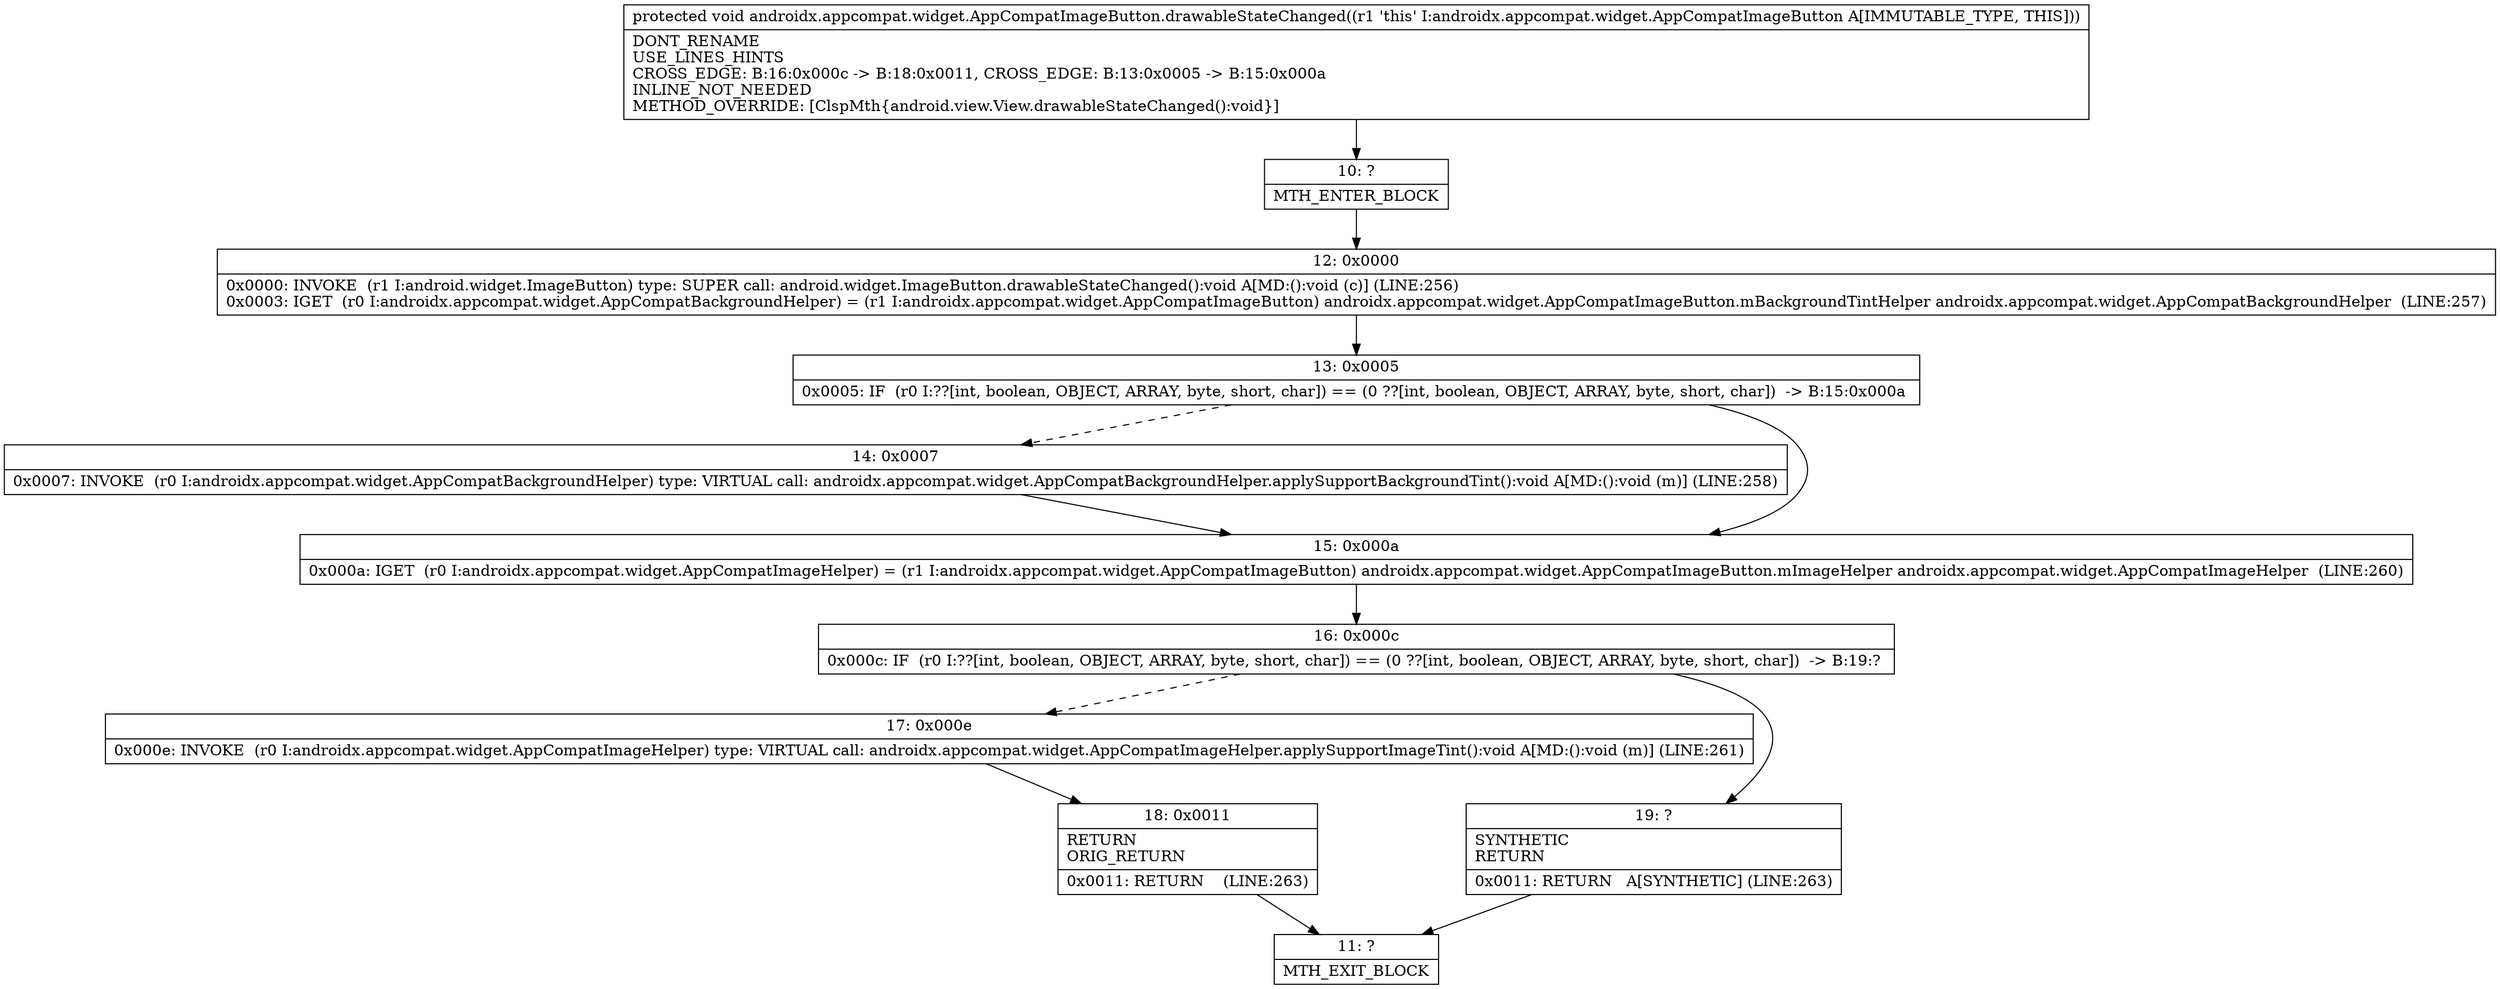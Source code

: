 digraph "CFG forandroidx.appcompat.widget.AppCompatImageButton.drawableStateChanged()V" {
Node_10 [shape=record,label="{10\:\ ?|MTH_ENTER_BLOCK\l}"];
Node_12 [shape=record,label="{12\:\ 0x0000|0x0000: INVOKE  (r1 I:android.widget.ImageButton) type: SUPER call: android.widget.ImageButton.drawableStateChanged():void A[MD:():void (c)] (LINE:256)\l0x0003: IGET  (r0 I:androidx.appcompat.widget.AppCompatBackgroundHelper) = (r1 I:androidx.appcompat.widget.AppCompatImageButton) androidx.appcompat.widget.AppCompatImageButton.mBackgroundTintHelper androidx.appcompat.widget.AppCompatBackgroundHelper  (LINE:257)\l}"];
Node_13 [shape=record,label="{13\:\ 0x0005|0x0005: IF  (r0 I:??[int, boolean, OBJECT, ARRAY, byte, short, char]) == (0 ??[int, boolean, OBJECT, ARRAY, byte, short, char])  \-\> B:15:0x000a \l}"];
Node_14 [shape=record,label="{14\:\ 0x0007|0x0007: INVOKE  (r0 I:androidx.appcompat.widget.AppCompatBackgroundHelper) type: VIRTUAL call: androidx.appcompat.widget.AppCompatBackgroundHelper.applySupportBackgroundTint():void A[MD:():void (m)] (LINE:258)\l}"];
Node_15 [shape=record,label="{15\:\ 0x000a|0x000a: IGET  (r0 I:androidx.appcompat.widget.AppCompatImageHelper) = (r1 I:androidx.appcompat.widget.AppCompatImageButton) androidx.appcompat.widget.AppCompatImageButton.mImageHelper androidx.appcompat.widget.AppCompatImageHelper  (LINE:260)\l}"];
Node_16 [shape=record,label="{16\:\ 0x000c|0x000c: IF  (r0 I:??[int, boolean, OBJECT, ARRAY, byte, short, char]) == (0 ??[int, boolean, OBJECT, ARRAY, byte, short, char])  \-\> B:19:? \l}"];
Node_17 [shape=record,label="{17\:\ 0x000e|0x000e: INVOKE  (r0 I:androidx.appcompat.widget.AppCompatImageHelper) type: VIRTUAL call: androidx.appcompat.widget.AppCompatImageHelper.applySupportImageTint():void A[MD:():void (m)] (LINE:261)\l}"];
Node_18 [shape=record,label="{18\:\ 0x0011|RETURN\lORIG_RETURN\l|0x0011: RETURN    (LINE:263)\l}"];
Node_11 [shape=record,label="{11\:\ ?|MTH_EXIT_BLOCK\l}"];
Node_19 [shape=record,label="{19\:\ ?|SYNTHETIC\lRETURN\l|0x0011: RETURN   A[SYNTHETIC] (LINE:263)\l}"];
MethodNode[shape=record,label="{protected void androidx.appcompat.widget.AppCompatImageButton.drawableStateChanged((r1 'this' I:androidx.appcompat.widget.AppCompatImageButton A[IMMUTABLE_TYPE, THIS]))  | DONT_RENAME\lUSE_LINES_HINTS\lCROSS_EDGE: B:16:0x000c \-\> B:18:0x0011, CROSS_EDGE: B:13:0x0005 \-\> B:15:0x000a\lINLINE_NOT_NEEDED\lMETHOD_OVERRIDE: [ClspMth\{android.view.View.drawableStateChanged():void\}]\l}"];
MethodNode -> Node_10;Node_10 -> Node_12;
Node_12 -> Node_13;
Node_13 -> Node_14[style=dashed];
Node_13 -> Node_15;
Node_14 -> Node_15;
Node_15 -> Node_16;
Node_16 -> Node_17[style=dashed];
Node_16 -> Node_19;
Node_17 -> Node_18;
Node_18 -> Node_11;
Node_19 -> Node_11;
}

